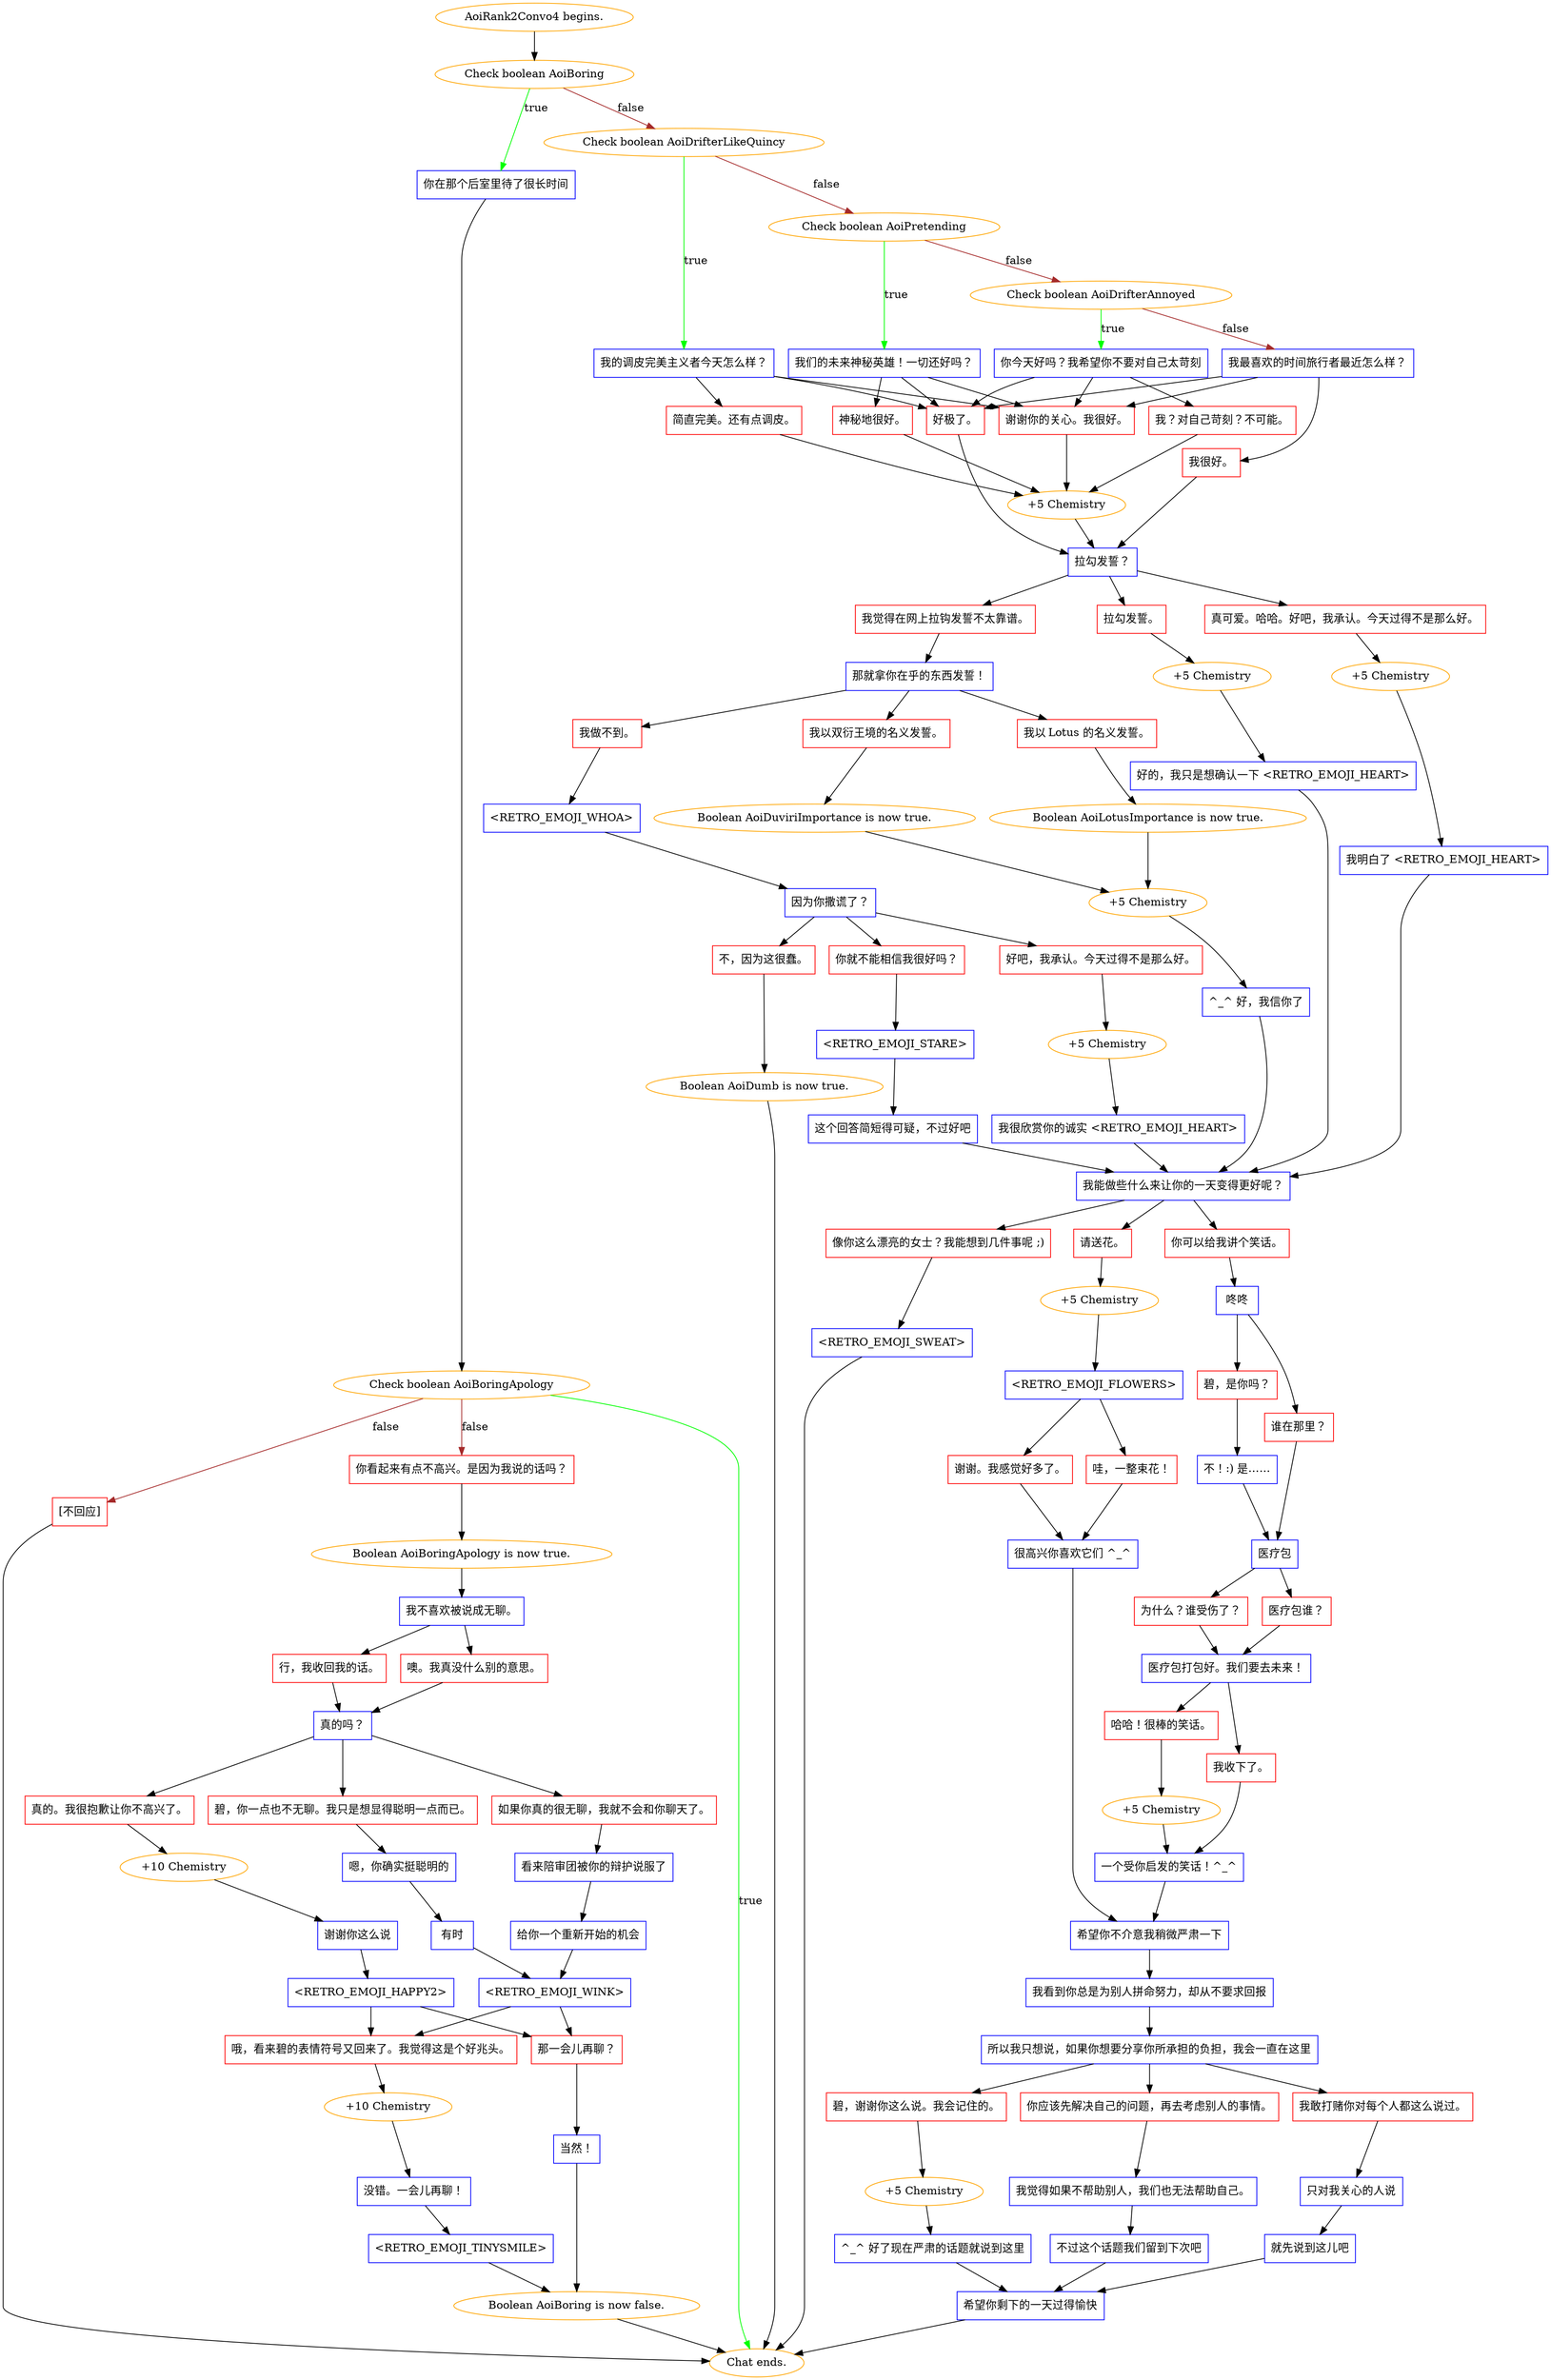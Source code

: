 digraph {
	"AoiRank2Convo4 begins." [color=orange];
		"AoiRank2Convo4 begins." -> j2444192993;
	j2444192993 [label="Check boolean AoiBoring",color=orange];
		j2444192993 -> j1745245491 [label=true,color=green];
		j2444192993 -> j748990130 [label=false,color=brown];
	j1745245491 [label="你在那个后室里待了很长时间",shape=box,color=blue];
		j1745245491 -> j2670735249;
	j748990130 [label="Check boolean AoiDrifterLikeQuincy",color=orange];
		j748990130 -> j1740737442 [label=true,color=green];
		j748990130 -> j1686413138 [label=false,color=brown];
	j2670735249 [label="Check boolean AoiBoringApology",color=orange];
		j2670735249 -> "Chat ends." [label=true,color=green];
		j2670735249 -> j588193719 [label=false,color=brown];
		j2670735249 -> j281483509 [label=false,color=brown];
	j1740737442 [label="我的调皮完美主义者今天怎么样？",shape=box,color=blue];
		j1740737442 -> j2833119310;
		j1740737442 -> j3120310195;
		j1740737442 -> j1435687808;
	j1686413138 [label="Check boolean AoiPretending",color=orange];
		j1686413138 -> j2621850297 [label=true,color=green];
		j1686413138 -> j2989236235 [label=false,color=brown];
	"Chat ends." [color=orange];
	j588193719 [label="你看起来有点不高兴。是因为我说的话吗？",shape=box,color=red];
		j588193719 -> j3140527841;
	j281483509 [label="[不回应]",shape=box,color=red];
		j281483509 -> "Chat ends.";
	j2833119310 [label="简直完美。还有点调皮。",shape=box,color=red];
		j2833119310 -> j1149430061;
	j3120310195 [label="谢谢你的关心。我很好。",shape=box,color=red];
		j3120310195 -> j1149430061;
	j1435687808 [label="好极了。",shape=box,color=red];
		j1435687808 -> j2707372203;
	j2621850297 [label="我们的未来神秘英雄！一切还好吗？",shape=box,color=blue];
		j2621850297 -> j219176565;
		j2621850297 -> j3120310195;
		j2621850297 -> j1435687808;
	j2989236235 [label="Check boolean AoiDrifterAnnoyed",color=orange];
		j2989236235 -> j3196847648 [label=true,color=green];
		j2989236235 -> j3709581826 [label=false,color=brown];
	j3140527841 [label="Boolean AoiBoringApology is now true.",color=orange];
		j3140527841 -> j1716327498;
	j1149430061 [label="+5 Chemistry",color=orange];
		j1149430061 -> j2707372203;
	j2707372203 [label="拉勾发誓？",shape=box,color=blue];
		j2707372203 -> j4060739604;
		j2707372203 -> j3405441668;
		j2707372203 -> j2306633582;
	j219176565 [label="神秘地很好。",shape=box,color=red];
		j219176565 -> j1149430061;
	j3196847648 [label="你今天好吗？我希望你不要对自己太苛刻",shape=box,color=blue];
		j3196847648 -> j358065043;
		j3196847648 -> j3120310195;
		j3196847648 -> j1435687808;
	j3709581826 [label="我最喜欢的时间旅行者最近怎么样？",shape=box,color=blue];
		j3709581826 -> j773945983;
		j3709581826 -> j3120310195;
		j3709581826 -> j1435687808;
	j1716327498 [label="我不喜欢被说成无聊。",shape=box,color=blue];
		j1716327498 -> j3764891080;
		j1716327498 -> j2426922934;
	j4060739604 [label="拉勾发誓。",shape=box,color=red];
		j4060739604 -> j2941474652;
	j3405441668 [label="真可爱。哈哈。好吧，我承认。今天过得不是那么好。",shape=box,color=red];
		j3405441668 -> j1115238226;
	j2306633582 [label="我觉得在网上拉钩发誓不太靠谱。",shape=box,color=red];
		j2306633582 -> j2015611767;
	j358065043 [label="我？对自己苛刻？不可能。",shape=box,color=red];
		j358065043 -> j1149430061;
	j773945983 [label="我很好。",shape=box,color=red];
		j773945983 -> j2707372203;
	j3764891080 [label="噢。我真没什么别的意思。",shape=box,color=red];
		j3764891080 -> j790995355;
	j2426922934 [label="行，我收回我的话。",shape=box,color=red];
		j2426922934 -> j790995355;
	j2941474652 [label="+5 Chemistry",color=orange];
		j2941474652 -> j3856920323;
	j1115238226 [label="+5 Chemistry",color=orange];
		j1115238226 -> j3419837;
	j2015611767 [label="那就拿你在乎的东西发誓！",shape=box,color=blue];
		j2015611767 -> j3734511441;
		j2015611767 -> j4093226825;
		j2015611767 -> j2880698414;
	j790995355 [label="真的吗？",shape=box,color=blue];
		j790995355 -> j2386041938;
		j790995355 -> j790391586;
		j790995355 -> j1119442947;
	j3856920323 [label="好的，我只是想确认一下 <RETRO_EMOJI_HEART>",shape=box,color=blue];
		j3856920323 -> j3308921527;
	j3419837 [label="我明白了 <RETRO_EMOJI_HEART>",shape=box,color=blue];
		j3419837 -> j3308921527;
	j3734511441 [label="我做不到。",shape=box,color=red];
		j3734511441 -> j2798075066;
	j4093226825 [label="我以 Lotus 的名义发誓。",shape=box,color=red];
		j4093226825 -> j637295138;
	j2880698414 [label="我以双衍王境的名义发誓。",shape=box,color=red];
		j2880698414 -> j3481591080;
	j2386041938 [label="真的。我很抱歉让你不高兴了。",shape=box,color=red];
		j2386041938 -> j4284157987;
	j790391586 [label="碧，你一点也不无聊。我只是想显得聪明一点而已。",shape=box,color=red];
		j790391586 -> j403795100;
	j1119442947 [label="如果你真的很无聊，我就不会和你聊天了。",shape=box,color=red];
		j1119442947 -> j2391471330;
	j3308921527 [label="我能做些什么来让你的一天变得更好呢？",shape=box,color=blue];
		j3308921527 -> j450186095;
		j3308921527 -> j1973266311;
		j3308921527 -> j245086178;
	j2798075066 [label="<RETRO_EMOJI_WHOA>",shape=box,color=blue];
		j2798075066 -> j114299558;
	j637295138 [label="Boolean AoiLotusImportance is now true.",color=orange];
		j637295138 -> j1601087171;
	j3481591080 [label="Boolean AoiDuviriImportance is now true.",color=orange];
		j3481591080 -> j1601087171;
	j4284157987 [label="+10 Chemistry",color=orange];
		j4284157987 -> j2224844174;
	j403795100 [label="嗯，你确实挺聪明的",shape=box,color=blue];
		j403795100 -> j946359199;
	j2391471330 [label="看来陪审团被你的辩护说服了",shape=box,color=blue];
		j2391471330 -> j3259732912;
	j450186095 [label="你可以给我讲个笑话。",shape=box,color=red];
		j450186095 -> j3149623315;
	j1973266311 [label="请送花。",shape=box,color=red];
		j1973266311 -> j2743671589;
	j245086178 [label="像你这么漂亮的女士？我能想到几件事呢 ;)",shape=box,color=red];
		j245086178 -> j168179579;
	j114299558 [label="因为你撒谎了？",shape=box,color=blue];
		j114299558 -> j1053136289;
		j114299558 -> j3442756810;
		j114299558 -> j3846310248;
	j1601087171 [label="+5 Chemistry",color=orange];
		j1601087171 -> j1648265307;
	j2224844174 [label="谢谢你这么说",shape=box,color=blue];
		j2224844174 -> j2227012435;
	j946359199 [label="有时",shape=box,color=blue];
		j946359199 -> j1256333655;
	j3259732912 [label="给你一个重新开始的机会",shape=box,color=blue];
		j3259732912 -> j1256333655;
	j3149623315 [label="咚咚",shape=box,color=blue];
		j3149623315 -> j1060967682;
		j3149623315 -> j2097705681;
	j2743671589 [label="+5 Chemistry",color=orange];
		j2743671589 -> j1731080430;
	j168179579 [label="<RETRO_EMOJI_SWEAT>",shape=box,color=blue];
		j168179579 -> "Chat ends.";
	j1053136289 [label="好吧，我承认。今天过得不是那么好。",shape=box,color=red];
		j1053136289 -> j4221725094;
	j3442756810 [label="不，因为这很蠢。",shape=box,color=red];
		j3442756810 -> j4113623176;
	j3846310248 [label="你就不能相信我很好吗？",shape=box,color=red];
		j3846310248 -> j3921199178;
	j1648265307 [label="^_^ 好，我信你了",shape=box,color=blue];
		j1648265307 -> j3308921527;
	j2227012435 [label="<RETRO_EMOJI_HAPPY2>",shape=box,color=blue];
		j2227012435 -> j2584596766;
		j2227012435 -> j3918551317;
	j1256333655 [label="<RETRO_EMOJI_WINK>",shape=box,color=blue];
		j1256333655 -> j2584596766;
		j1256333655 -> j3918551317;
	j1060967682 [label="谁在那里？",shape=box,color=red];
		j1060967682 -> j538238195;
	j2097705681 [label="碧，是你吗？",shape=box,color=red];
		j2097705681 -> j2363005681;
	j1731080430 [label="<RETRO_EMOJI_FLOWERS>",shape=box,color=blue];
		j1731080430 -> j2208694738;
		j1731080430 -> j231599001;
	j4221725094 [label="+5 Chemistry",color=orange];
		j4221725094 -> j2883411797;
	j4113623176 [label="Boolean AoiDumb is now true.",color=orange];
		j4113623176 -> "Chat ends.";
	j3921199178 [label="<RETRO_EMOJI_STARE>",shape=box,color=blue];
		j3921199178 -> j3937822291;
	j2584596766 [label="那一会儿再聊？",shape=box,color=red];
		j2584596766 -> j4055550387;
	j3918551317 [label="哦，看来碧的表情符号又回来了。我觉得这是个好兆头。",shape=box,color=red];
		j3918551317 -> j587462049;
	j538238195 [label="医疗包",shape=box,color=blue];
		j538238195 -> j2435764496;
		j538238195 -> j2923971897;
	j2363005681 [label="不！:) 是……",shape=box,color=blue];
		j2363005681 -> j538238195;
	j2208694738 [label="谢谢。我感觉好多了。",shape=box,color=red];
		j2208694738 -> j1259357975;
	j231599001 [label="哇，一整束花！",shape=box,color=red];
		j231599001 -> j1259357975;
	j2883411797 [label="我很欣赏你的诚实 <RETRO_EMOJI_HEART>",shape=box,color=blue];
		j2883411797 -> j3308921527;
	j3937822291 [label="这个回答简短得可疑，不过好吧",shape=box,color=blue];
		j3937822291 -> j3308921527;
	j4055550387 [label="当然！",shape=box,color=blue];
		j4055550387 -> j1984221796;
	j587462049 [label="+10 Chemistry",color=orange];
		j587462049 -> j4065971638;
	j2435764496 [label="医疗包谁？",shape=box,color=red];
		j2435764496 -> j2926026225;
	j2923971897 [label="为什么？谁受伤了？",shape=box,color=red];
		j2923971897 -> j2926026225;
	j1259357975 [label="很高兴你喜欢它们 ^_^",shape=box,color=blue];
		j1259357975 -> j3420923422;
	j1984221796 [label="Boolean AoiBoring is now false.",color=orange];
		j1984221796 -> "Chat ends.";
	j4065971638 [label="没错。一会儿再聊！",shape=box,color=blue];
		j4065971638 -> j3248434141;
	j2926026225 [label="医疗包打包好。我们要去未来！",shape=box,color=blue];
		j2926026225 -> j873299057;
		j2926026225 -> j344851168;
	j3420923422 [label="希望你不介意我稍微严肃一下",shape=box,color=blue];
		j3420923422 -> j3781300783;
	j3248434141 [label="<RETRO_EMOJI_TINYSMILE>",shape=box,color=blue];
		j3248434141 -> j1984221796;
	j873299057 [label="哈哈！很棒的笑话。",shape=box,color=red];
		j873299057 -> j117526739;
	j344851168 [label="我收下了。",shape=box,color=red];
		j344851168 -> j1631844935;
	j3781300783 [label="我看到你总是为别人拼命努力，却从不要求回报",shape=box,color=blue];
		j3781300783 -> j1247501206;
	j117526739 [label="+5 Chemistry",color=orange];
		j117526739 -> j1631844935;
	j1631844935 [label="一个受你启发的笑话！^_^",shape=box,color=blue];
		j1631844935 -> j3420923422;
	j1247501206 [label="所以我只想说，如果你想要分享你所承担的负担，我会一直在这里",shape=box,color=blue];
		j1247501206 -> j3158487378;
		j1247501206 -> j1605321253;
		j1247501206 -> j2228747505;
	j3158487378 [label="碧，谢谢你这么说。我会记住的。",shape=box,color=red];
		j3158487378 -> j541410292;
	j1605321253 [label="你应该先解决自己的问题，再去考虑别人的事情。",shape=box,color=red];
		j1605321253 -> j4036458034;
	j2228747505 [label="我敢打赌你对每个人都这么说过。",shape=box,color=red];
		j2228747505 -> j3258537083;
	j541410292 [label="+5 Chemistry",color=orange];
		j541410292 -> j3573502492;
	j4036458034 [label="我觉得如果不帮助别人，我们也无法帮助自己。",shape=box,color=blue];
		j4036458034 -> j2818863338;
	j3258537083 [label="只对我关心的人说",shape=box,color=blue];
		j3258537083 -> j2919964115;
	j3573502492 [label="^_^ 好了现在严肃的话题就说到这里",shape=box,color=blue];
		j3573502492 -> j1670116088;
	j2818863338 [label="不过这个话题我们留到下次吧",shape=box,color=blue];
		j2818863338 -> j1670116088;
	j2919964115 [label="就先说到这儿吧",shape=box,color=blue];
		j2919964115 -> j1670116088;
	j1670116088 [label="希望你剩下的一天过得愉快",shape=box,color=blue];
		j1670116088 -> "Chat ends.";
}
